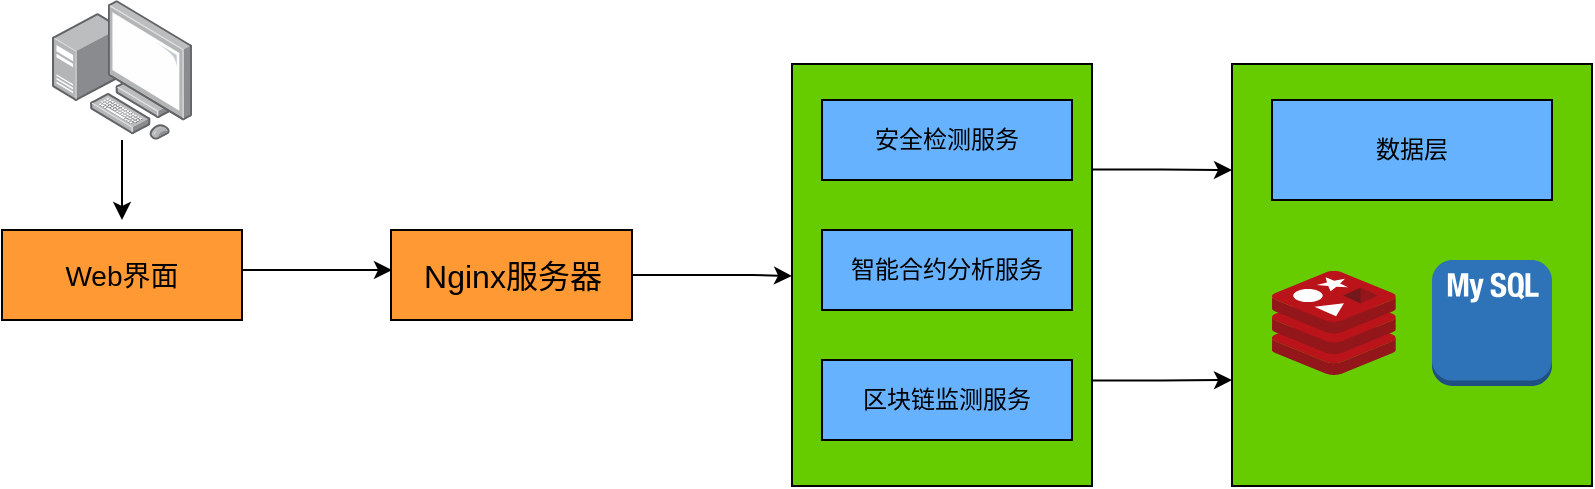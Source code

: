 <mxfile version="13.9.3" type="github">
  <diagram name="Page-1" id="aaaa8250-4180-3840-79b5-4cada1eebb92">
    <mxGraphModel dx="576" dy="794" grid="1" gridSize="10" guides="1" tooltips="1" connect="1" arrows="1" fold="1" page="1" pageScale="1" pageWidth="850" pageHeight="1100" background="#ffffff" math="0" shadow="0">
      <root>
        <mxCell id="0" />
        <mxCell id="1" parent="0" />
        <mxCell id="hVy4ALxRXcnH0B4ln4Fc-5" value="" style="edgeStyle=orthogonalEdgeStyle;rounded=0;orthogonalLoop=1;jettySize=auto;html=1;" edge="1" parent="1" source="hVy4ALxRXcnH0B4ln4Fc-3">
          <mxGeometry relative="1" as="geometry">
            <mxPoint x="925" y="220" as="targetPoint" />
          </mxGeometry>
        </mxCell>
        <mxCell id="hVy4ALxRXcnH0B4ln4Fc-3" value="" style="points=[];aspect=fixed;html=1;align=center;shadow=0;dashed=0;image;image=img/lib/allied_telesis/computer_and_terminals/Personal_Computer_with_Server.svg;" vertex="1" parent="1">
          <mxGeometry x="890" y="110" width="70" height="70" as="geometry" />
        </mxCell>
        <mxCell id="hVy4ALxRXcnH0B4ln4Fc-8" style="edgeStyle=orthogonalEdgeStyle;rounded=0;orthogonalLoop=1;jettySize=auto;html=1;exitX=1;exitY=0.5;exitDx=0;exitDy=0;" edge="1" parent="1">
          <mxGeometry relative="1" as="geometry">
            <mxPoint x="1060" y="245" as="targetPoint" />
            <mxPoint x="981.56" y="245" as="sourcePoint" />
          </mxGeometry>
        </mxCell>
        <mxCell id="hVy4ALxRXcnH0B4ln4Fc-12" style="edgeStyle=orthogonalEdgeStyle;rounded=0;orthogonalLoop=1;jettySize=auto;html=1;exitX=1;exitY=0.5;exitDx=0;exitDy=0;" edge="1" parent="1" source="hVy4ALxRXcnH0B4ln4Fc-10">
          <mxGeometry relative="1" as="geometry">
            <mxPoint x="1260" y="248" as="targetPoint" />
            <Array as="points">
              <mxPoint x="1240" y="248" />
              <mxPoint x="1240" y="248" />
            </Array>
          </mxGeometry>
        </mxCell>
        <mxCell id="hVy4ALxRXcnH0B4ln4Fc-10" value="&lt;font style=&quot;font-size: 16px&quot;&gt;Nginx服务器&lt;/font&gt;" style="rounded=0;whiteSpace=wrap;html=1;fillColor=#FF9933;fontSize=16;" vertex="1" parent="1">
          <mxGeometry x="1059.5" y="225" width="120.5" height="45" as="geometry" />
        </mxCell>
        <mxCell id="hVy4ALxRXcnH0B4ln4Fc-9" value="" style="shape=image;html=1;verticalAlign=top;verticalLabelPosition=bottom;labelBackgroundColor=#ffffff;imageAspect=0;aspect=fixed;image=https://cdn4.iconfinder.com/data/icons/logos-brands-5/24/nginx-128.png;fillColor=#FF9933;" vertex="1" parent="1">
          <mxGeometry x="1080" y="130" width="79" height="79" as="geometry" />
        </mxCell>
        <mxCell id="hVy4ALxRXcnH0B4ln4Fc-11" value="&lt;font style=&quot;font-size: 14px&quot;&gt;Web界面&lt;/font&gt;" style="rounded=0;whiteSpace=wrap;html=1;fillColor=#FF9933;" vertex="1" parent="1">
          <mxGeometry x="865" y="225" width="120" height="45" as="geometry" />
        </mxCell>
        <mxCell id="hVy4ALxRXcnH0B4ln4Fc-19" style="edgeStyle=orthogonalEdgeStyle;rounded=0;orthogonalLoop=1;jettySize=auto;html=1;exitX=1;exitY=0.25;exitDx=0;exitDy=0;" edge="1" parent="1" source="hVy4ALxRXcnH0B4ln4Fc-15">
          <mxGeometry relative="1" as="geometry">
            <mxPoint x="1480" y="195" as="targetPoint" />
          </mxGeometry>
        </mxCell>
        <mxCell id="hVy4ALxRXcnH0B4ln4Fc-20" style="edgeStyle=orthogonalEdgeStyle;rounded=0;orthogonalLoop=1;jettySize=auto;html=1;exitX=1;exitY=0.75;exitDx=0;exitDy=0;" edge="1" parent="1" source="hVy4ALxRXcnH0B4ln4Fc-15">
          <mxGeometry relative="1" as="geometry">
            <mxPoint x="1480" y="300" as="targetPoint" />
          </mxGeometry>
        </mxCell>
        <mxCell id="hVy4ALxRXcnH0B4ln4Fc-15" value="" style="rounded=0;whiteSpace=wrap;html=1;fillColor=#66CC00;" vertex="1" parent="1">
          <mxGeometry x="1260" y="142" width="150" height="211" as="geometry" />
        </mxCell>
        <mxCell id="hVy4ALxRXcnH0B4ln4Fc-16" value="安全检测服务" style="rounded=0;whiteSpace=wrap;html=1;fillColor=#66B2FF;" vertex="1" parent="1">
          <mxGeometry x="1275" y="160" width="125" height="40" as="geometry" />
        </mxCell>
        <mxCell id="hVy4ALxRXcnH0B4ln4Fc-17" value="智能合约分析服务" style="rounded=0;whiteSpace=wrap;html=1;fillColor=#66B2FF;" vertex="1" parent="1">
          <mxGeometry x="1275" y="225" width="125" height="40" as="geometry" />
        </mxCell>
        <mxCell id="hVy4ALxRXcnH0B4ln4Fc-18" value="区块链监测服务" style="rounded=0;whiteSpace=wrap;html=1;fillColor=#66B2FF;" vertex="1" parent="1">
          <mxGeometry x="1275" y="290" width="125" height="40" as="geometry" />
        </mxCell>
        <mxCell id="hVy4ALxRXcnH0B4ln4Fc-21" value="" style="rounded=0;whiteSpace=wrap;html=1;fillColor=#66CC00;" vertex="1" parent="1">
          <mxGeometry x="1480" y="142" width="180" height="211" as="geometry" />
        </mxCell>
        <mxCell id="hVy4ALxRXcnH0B4ln4Fc-22" value="" style="aspect=fixed;html=1;points=[];align=center;image;fontSize=12;image=img/lib/mscae/Cache_Redis_Product.svg;fillColor=#66B2FF;" vertex="1" parent="1">
          <mxGeometry x="1500" y="245.5" width="61.9" height="52" as="geometry" />
        </mxCell>
        <mxCell id="hVy4ALxRXcnH0B4ln4Fc-23" value="" style="outlineConnect=0;dashed=0;verticalLabelPosition=bottom;verticalAlign=top;align=center;html=1;shape=mxgraph.aws3.mysql_db_instance_2;fillColor=#2E73B8;gradientColor=none;" vertex="1" parent="1">
          <mxGeometry x="1580" y="240" width="60" height="63" as="geometry" />
        </mxCell>
        <mxCell id="hVy4ALxRXcnH0B4ln4Fc-24" value="数据层" style="rounded=0;whiteSpace=wrap;html=1;fillColor=#66B2FF;" vertex="1" parent="1">
          <mxGeometry x="1500" y="160" width="140" height="50" as="geometry" />
        </mxCell>
      </root>
    </mxGraphModel>
  </diagram>
</mxfile>
